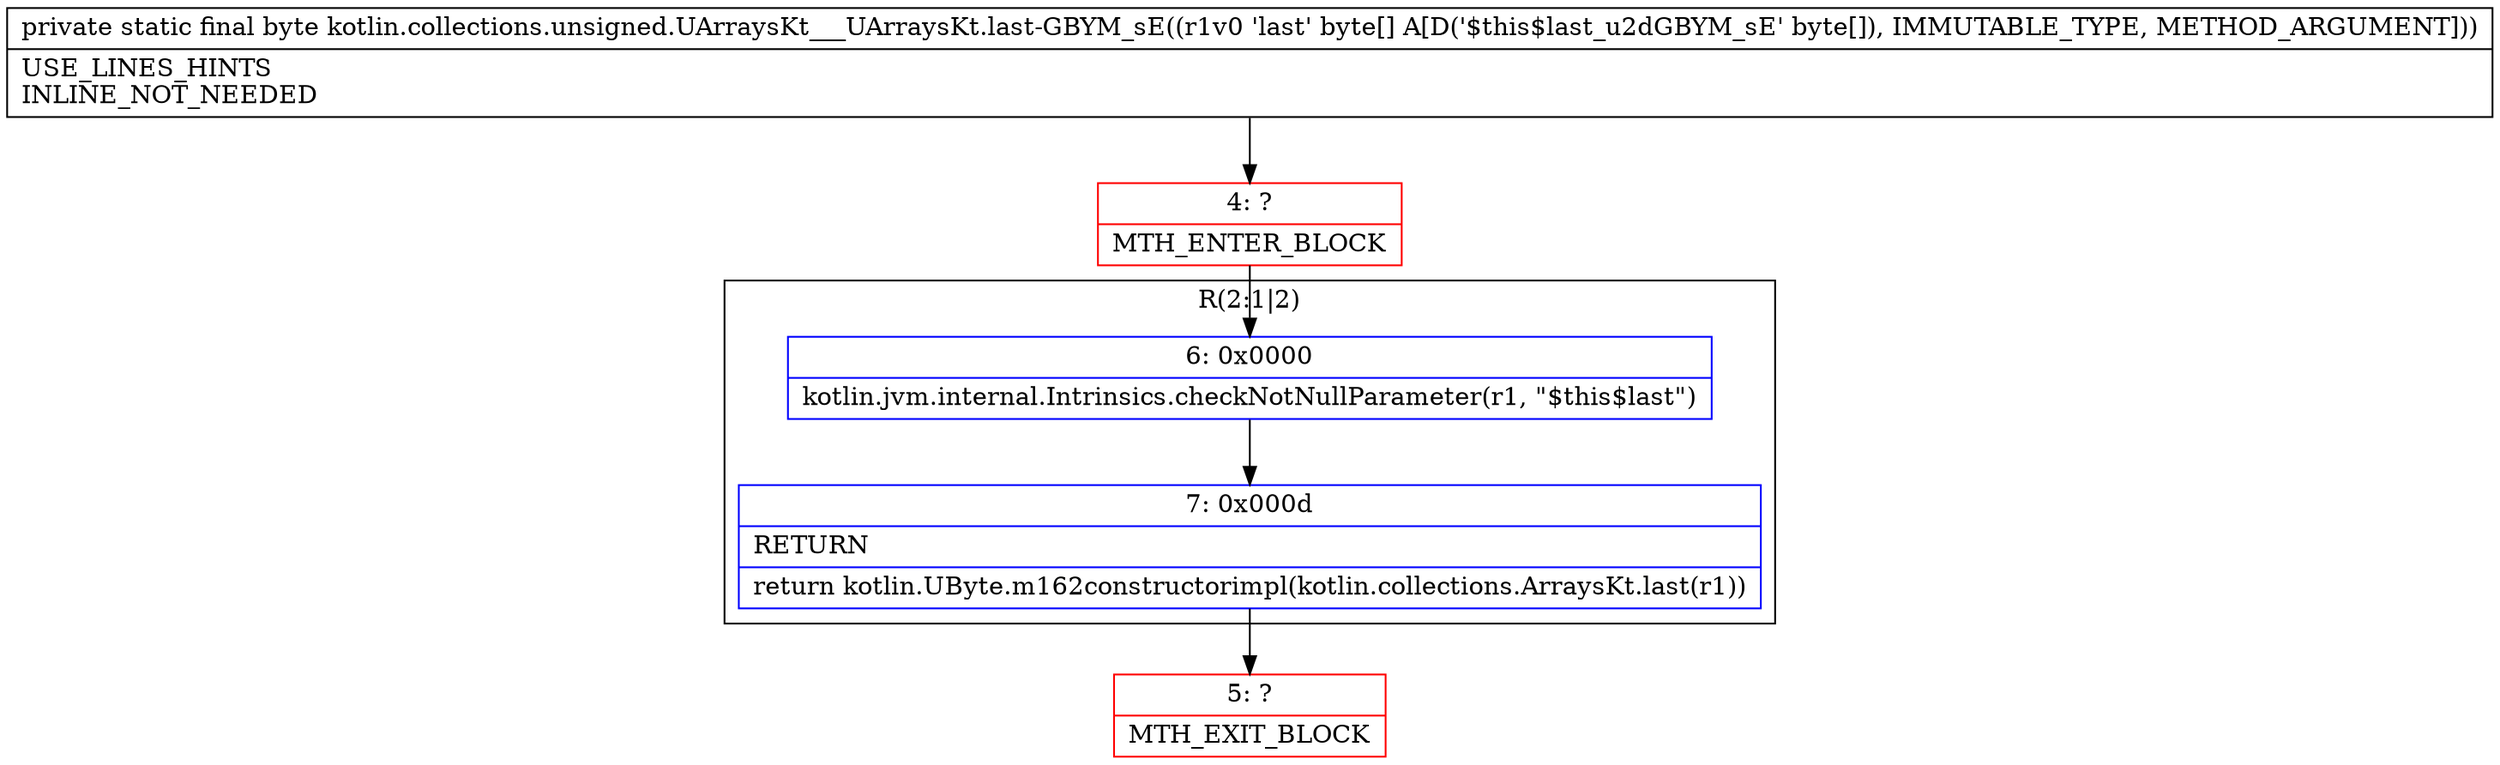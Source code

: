 digraph "CFG forkotlin.collections.unsigned.UArraysKt___UArraysKt.last\-GBYM_sE([B)B" {
subgraph cluster_Region_110116530 {
label = "R(2:1|2)";
node [shape=record,color=blue];
Node_6 [shape=record,label="{6\:\ 0x0000|kotlin.jvm.internal.Intrinsics.checkNotNullParameter(r1, \"$this$last\")\l}"];
Node_7 [shape=record,label="{7\:\ 0x000d|RETURN\l|return kotlin.UByte.m162constructorimpl(kotlin.collections.ArraysKt.last(r1))\l}"];
}
Node_4 [shape=record,color=red,label="{4\:\ ?|MTH_ENTER_BLOCK\l}"];
Node_5 [shape=record,color=red,label="{5\:\ ?|MTH_EXIT_BLOCK\l}"];
MethodNode[shape=record,label="{private static final byte kotlin.collections.unsigned.UArraysKt___UArraysKt.last\-GBYM_sE((r1v0 'last' byte[] A[D('$this$last_u2dGBYM_sE' byte[]), IMMUTABLE_TYPE, METHOD_ARGUMENT]))  | USE_LINES_HINTS\lINLINE_NOT_NEEDED\l}"];
MethodNode -> Node_4;Node_6 -> Node_7;
Node_7 -> Node_5;
Node_4 -> Node_6;
}

